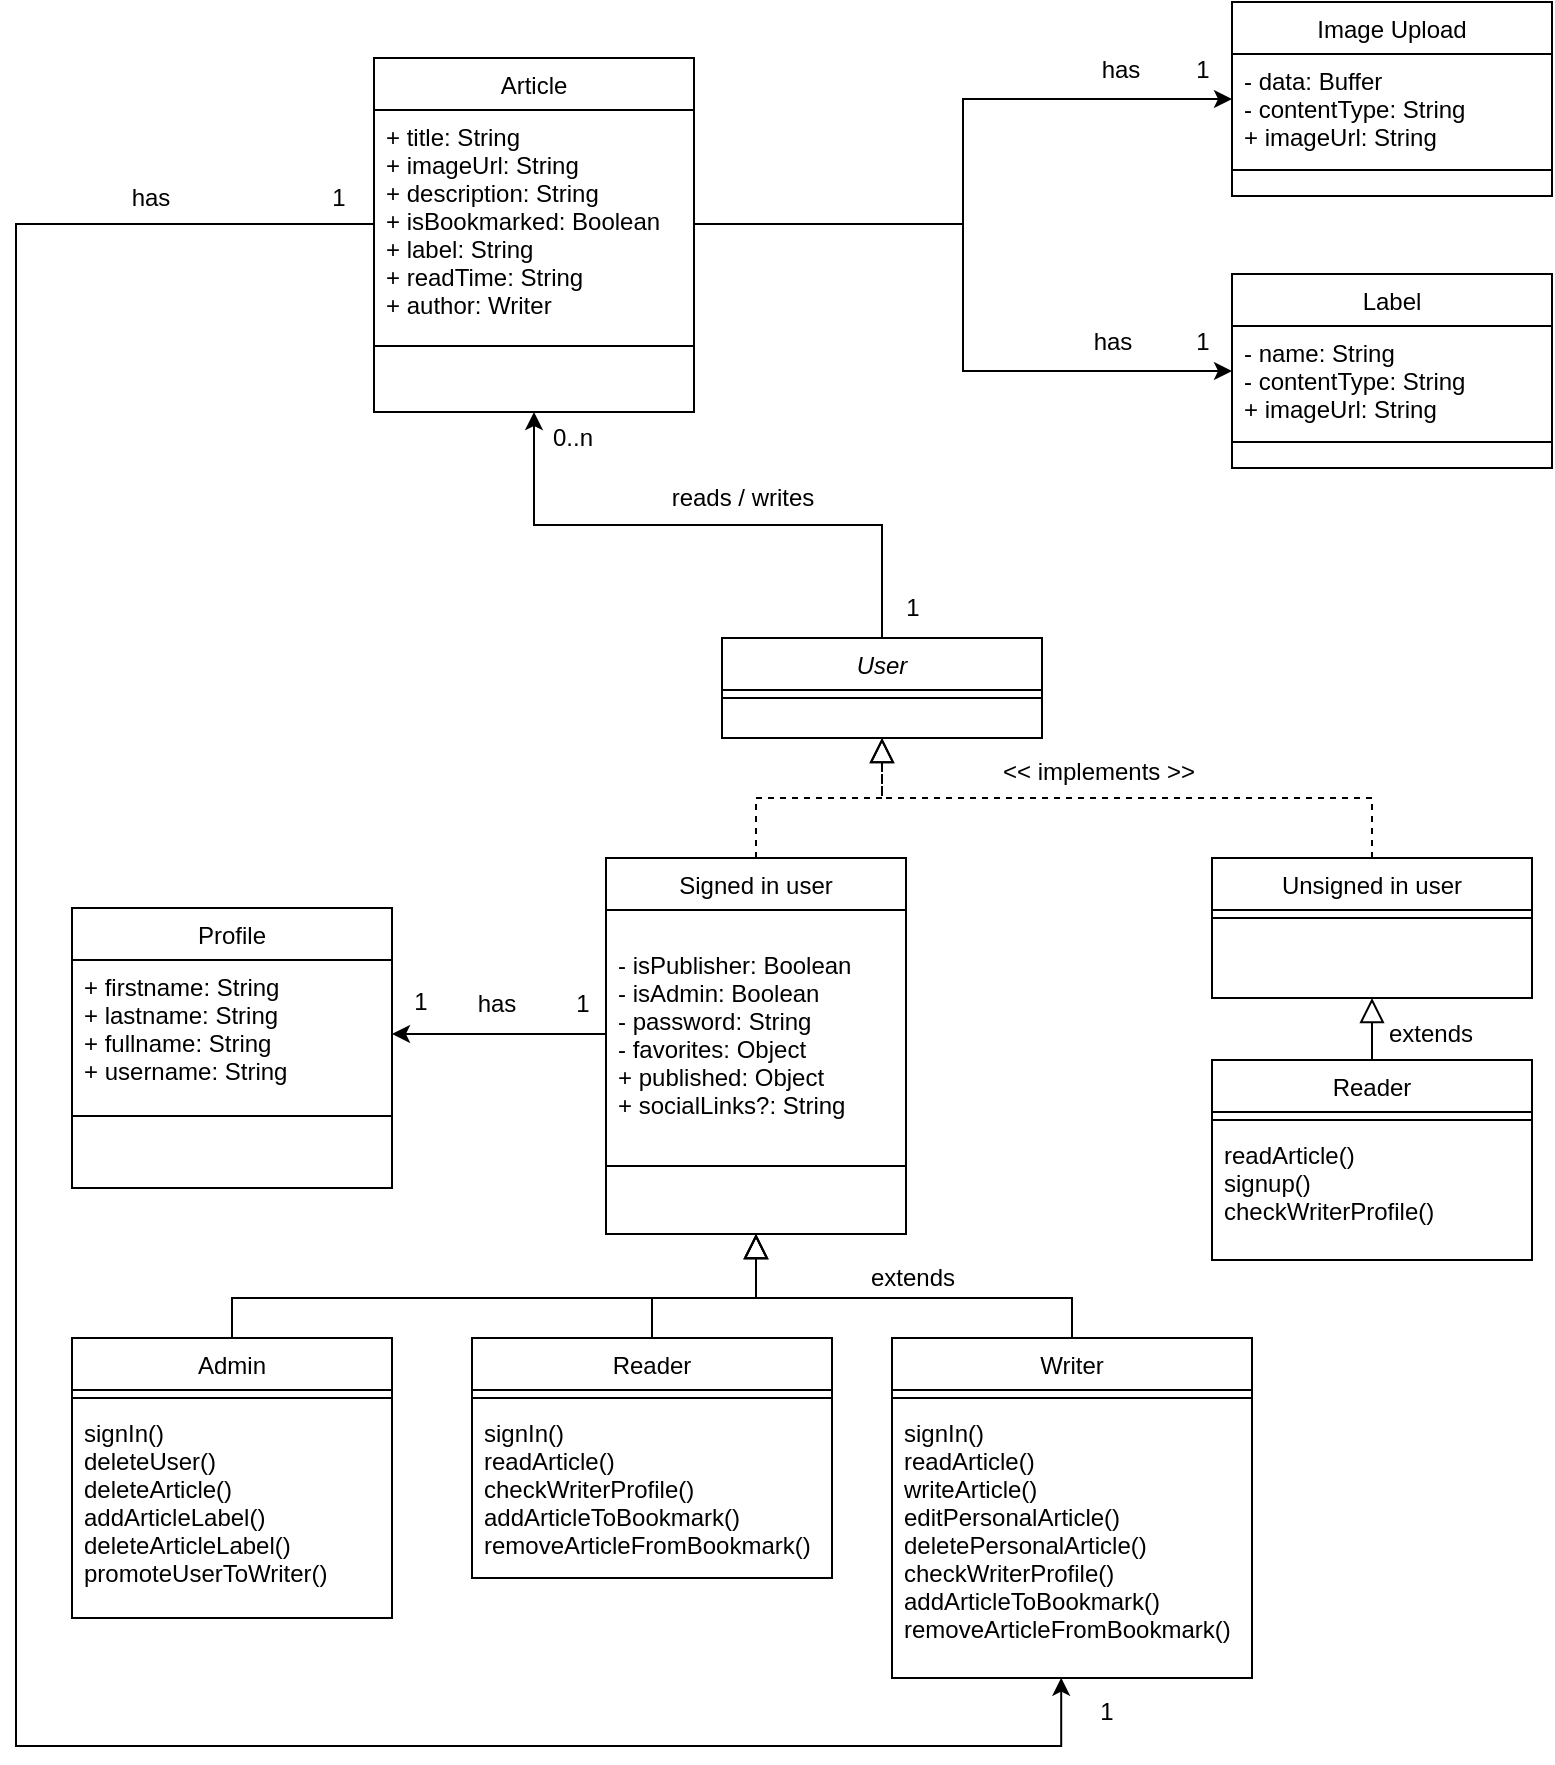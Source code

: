 <mxfile version="20.2.2" type="device"><diagram id="C5RBs43oDa-KdzZeNtuy" name="Page-1"><mxGraphModel dx="1096" dy="706" grid="0" gridSize="10" guides="1" tooltips="1" connect="1" arrows="1" fold="1" page="1" pageScale="1" pageWidth="827" pageHeight="1169" math="0" shadow="0"><root><mxCell id="WIyWlLk6GJQsqaUBKTNV-0"/><mxCell id="WIyWlLk6GJQsqaUBKTNV-1" parent="WIyWlLk6GJQsqaUBKTNV-0"/><mxCell id="kr0Aov9YBk_ui1ufe9T7-82" style="edgeStyle=orthogonalEdgeStyle;rounded=0;orthogonalLoop=1;jettySize=auto;html=1;exitX=0.5;exitY=0;exitDx=0;exitDy=0;entryX=0.5;entryY=1;entryDx=0;entryDy=0;" edge="1" parent="WIyWlLk6GJQsqaUBKTNV-1" source="zkfFHV4jXpPFQw0GAbJ--0" target="zkfFHV4jXpPFQw0GAbJ--17"><mxGeometry relative="1" as="geometry"/></mxCell><mxCell id="zkfFHV4jXpPFQw0GAbJ--0" value="User" style="swimlane;fontStyle=2;align=center;verticalAlign=top;childLayout=stackLayout;horizontal=1;startSize=26;horizontalStack=0;resizeParent=1;resizeLast=0;collapsible=1;marginBottom=0;rounded=0;shadow=0;strokeWidth=1;" parent="WIyWlLk6GJQsqaUBKTNV-1" vertex="1"><mxGeometry x="365" y="600" width="160" height="50" as="geometry"><mxRectangle x="230" y="140" width="160" height="26" as="alternateBounds"/></mxGeometry></mxCell><mxCell id="zkfFHV4jXpPFQw0GAbJ--4" value="" style="line;html=1;strokeWidth=1;align=left;verticalAlign=middle;spacingTop=-1;spacingLeft=3;spacingRight=3;rotatable=0;labelPosition=right;points=[];portConstraint=eastwest;" parent="zkfFHV4jXpPFQw0GAbJ--0" vertex="1"><mxGeometry y="26" width="160" height="8" as="geometry"/></mxCell><mxCell id="zkfFHV4jXpPFQw0GAbJ--6" value="Admin" style="swimlane;fontStyle=0;align=center;verticalAlign=top;childLayout=stackLayout;horizontal=1;startSize=26;horizontalStack=0;resizeParent=1;resizeLast=0;collapsible=1;marginBottom=0;rounded=0;shadow=0;strokeWidth=1;" parent="WIyWlLk6GJQsqaUBKTNV-1" vertex="1"><mxGeometry x="40" y="950" width="160" height="140" as="geometry"><mxRectangle x="130" y="380" width="160" height="26" as="alternateBounds"/></mxGeometry></mxCell><mxCell id="zkfFHV4jXpPFQw0GAbJ--9" value="" style="line;html=1;strokeWidth=1;align=left;verticalAlign=middle;spacingTop=-1;spacingLeft=3;spacingRight=3;rotatable=0;labelPosition=right;points=[];portConstraint=eastwest;" parent="zkfFHV4jXpPFQw0GAbJ--6" vertex="1"><mxGeometry y="26" width="160" height="8" as="geometry"/></mxCell><mxCell id="zkfFHV4jXpPFQw0GAbJ--11" value="signIn()&#10;deleteUser()&#10;deleteArticle()&#10;addArticleLabel()&#10;deleteArticleLabel()&#10;promoteUserToWriter()&#10;" style="text;align=left;verticalAlign=top;spacingLeft=4;spacingRight=4;overflow=hidden;rotatable=0;points=[[0,0.5],[1,0.5]];portConstraint=eastwest;" parent="zkfFHV4jXpPFQw0GAbJ--6" vertex="1"><mxGeometry y="34" width="160" height="106" as="geometry"/></mxCell><mxCell id="zkfFHV4jXpPFQw0GAbJ--13" value="Unsigned in user" style="swimlane;fontStyle=0;align=center;verticalAlign=top;childLayout=stackLayout;horizontal=1;startSize=26;horizontalStack=0;resizeParent=1;resizeLast=0;collapsible=1;marginBottom=0;rounded=0;shadow=0;strokeWidth=1;" parent="WIyWlLk6GJQsqaUBKTNV-1" vertex="1"><mxGeometry x="610" y="710" width="160" height="70" as="geometry"><mxRectangle x="340" y="380" width="170" height="26" as="alternateBounds"/></mxGeometry></mxCell><mxCell id="zkfFHV4jXpPFQw0GAbJ--15" value="" style="line;html=1;strokeWidth=1;align=left;verticalAlign=middle;spacingTop=-1;spacingLeft=3;spacingRight=3;rotatable=0;labelPosition=right;points=[];portConstraint=eastwest;" parent="zkfFHV4jXpPFQw0GAbJ--13" vertex="1"><mxGeometry y="26" width="160" height="8" as="geometry"/></mxCell><mxCell id="zkfFHV4jXpPFQw0GAbJ--16" value="" style="endArrow=block;endSize=10;endFill=0;shadow=0;strokeWidth=1;rounded=0;edgeStyle=elbowEdgeStyle;elbow=vertical;dashed=1;" parent="WIyWlLk6GJQsqaUBKTNV-1" source="zkfFHV4jXpPFQw0GAbJ--13" target="zkfFHV4jXpPFQw0GAbJ--0" edge="1"><mxGeometry width="160" relative="1" as="geometry"><mxPoint x="350" y="873" as="sourcePoint"/><mxPoint x="450" y="771" as="targetPoint"/></mxGeometry></mxCell><mxCell id="zkfFHV4jXpPFQw0GAbJ--17" value="Article" style="swimlane;fontStyle=0;align=center;verticalAlign=top;childLayout=stackLayout;horizontal=1;startSize=26;horizontalStack=0;resizeParent=1;resizeLast=0;collapsible=1;marginBottom=0;rounded=0;shadow=0;strokeWidth=1;" parent="WIyWlLk6GJQsqaUBKTNV-1" vertex="1"><mxGeometry x="191" y="310" width="160" height="177" as="geometry"><mxRectangle x="550" y="140" width="160" height="26" as="alternateBounds"/></mxGeometry></mxCell><mxCell id="zkfFHV4jXpPFQw0GAbJ--18" value="+ title: String&#10;+ imageUrl: String &#10;+ description: String&#10;+ isBookmarked: Boolean&#10;+ label: String &#10;+ readTime: String&#10;+ author: Writer" style="text;align=left;verticalAlign=top;spacingLeft=4;spacingRight=4;overflow=hidden;rotatable=0;points=[[0,0.5],[1,0.5]];portConstraint=eastwest;" parent="zkfFHV4jXpPFQw0GAbJ--17" vertex="1"><mxGeometry y="26" width="160" height="114" as="geometry"/></mxCell><mxCell id="zkfFHV4jXpPFQw0GAbJ--23" value="" style="line;html=1;strokeWidth=1;align=left;verticalAlign=middle;spacingTop=-1;spacingLeft=3;spacingRight=3;rotatable=0;labelPosition=right;points=[];portConstraint=eastwest;" parent="zkfFHV4jXpPFQw0GAbJ--17" vertex="1"><mxGeometry y="140" width="160" height="8" as="geometry"/></mxCell><mxCell id="kr0Aov9YBk_ui1ufe9T7-7" value="Signed in user" style="swimlane;fontStyle=0;align=center;verticalAlign=top;childLayout=stackLayout;horizontal=1;startSize=26;horizontalStack=0;resizeParent=1;resizeLast=0;collapsible=1;marginBottom=0;rounded=0;shadow=0;strokeWidth=1;" vertex="1" parent="WIyWlLk6GJQsqaUBKTNV-1"><mxGeometry x="307" y="710" width="150" height="188" as="geometry"><mxRectangle x="340" y="380" width="170" height="26" as="alternateBounds"/></mxGeometry></mxCell><mxCell id="kr0Aov9YBk_ui1ufe9T7-8" value="&#10;- isPublisher: Boolean&#10;- isAdmin: Boolean&#10;- password: String&#10;- favorites: Object&#10;+ published: Object&#10;+ socialLinks?: String" style="text;align=left;verticalAlign=top;spacingLeft=4;spacingRight=4;overflow=hidden;rotatable=0;points=[[0,0.5],[1,0.5]];portConstraint=eastwest;" vertex="1" parent="kr0Aov9YBk_ui1ufe9T7-7"><mxGeometry y="26" width="150" height="124" as="geometry"/></mxCell><mxCell id="kr0Aov9YBk_ui1ufe9T7-9" value="" style="line;html=1;strokeWidth=1;align=left;verticalAlign=middle;spacingTop=-1;spacingLeft=3;spacingRight=3;rotatable=0;labelPosition=right;points=[];portConstraint=eastwest;" vertex="1" parent="kr0Aov9YBk_ui1ufe9T7-7"><mxGeometry y="150" width="150" height="8" as="geometry"/></mxCell><mxCell id="kr0Aov9YBk_ui1ufe9T7-10" value="" style="endArrow=block;endSize=10;endFill=0;shadow=0;strokeWidth=1;rounded=0;edgeStyle=elbowEdgeStyle;elbow=vertical;exitX=0.5;exitY=0;exitDx=0;exitDy=0;entryX=0.5;entryY=1;entryDx=0;entryDy=0;dashed=1;" edge="1" parent="WIyWlLk6GJQsqaUBKTNV-1" source="kr0Aov9YBk_ui1ufe9T7-7" target="zkfFHV4jXpPFQw0GAbJ--0"><mxGeometry width="160" relative="1" as="geometry"><mxPoint x="554" y="876" as="sourcePoint"/><mxPoint x="700" y="740" as="targetPoint"/></mxGeometry></mxCell><mxCell id="kr0Aov9YBk_ui1ufe9T7-15" value="" style="endArrow=block;endSize=10;endFill=0;shadow=0;strokeWidth=1;rounded=0;edgeStyle=elbowEdgeStyle;elbow=vertical;exitX=0.5;exitY=0;exitDx=0;exitDy=0;entryX=0.5;entryY=1;entryDx=0;entryDy=0;" edge="1" parent="WIyWlLk6GJQsqaUBKTNV-1" source="zkfFHV4jXpPFQw0GAbJ--6" target="kr0Aov9YBk_ui1ufe9T7-7"><mxGeometry width="160" relative="1" as="geometry"><mxPoint x="271" y="920" as="sourcePoint"/><mxPoint x="425" y="960" as="targetPoint"/><Array as="points"><mxPoint x="340" y="930"/></Array></mxGeometry></mxCell><mxCell id="kr0Aov9YBk_ui1ufe9T7-16" value="Reader" style="swimlane;fontStyle=0;align=center;verticalAlign=top;childLayout=stackLayout;horizontal=1;startSize=26;horizontalStack=0;resizeParent=1;resizeLast=0;collapsible=1;marginBottom=0;rounded=0;shadow=0;strokeWidth=1;" vertex="1" parent="WIyWlLk6GJQsqaUBKTNV-1"><mxGeometry x="240" y="950" width="180" height="120" as="geometry"><mxRectangle x="130" y="380" width="160" height="26" as="alternateBounds"/></mxGeometry></mxCell><mxCell id="kr0Aov9YBk_ui1ufe9T7-17" value="" style="line;html=1;strokeWidth=1;align=left;verticalAlign=middle;spacingTop=-1;spacingLeft=3;spacingRight=3;rotatable=0;labelPosition=right;points=[];portConstraint=eastwest;" vertex="1" parent="kr0Aov9YBk_ui1ufe9T7-16"><mxGeometry y="26" width="180" height="8" as="geometry"/></mxCell><mxCell id="kr0Aov9YBk_ui1ufe9T7-18" value="signIn()&#10;readArticle()&#10;checkWriterProfile()&#10;addArticleToBookmark()&#10;removeArticleFromBookmark()&#10;" style="text;align=left;verticalAlign=top;spacingLeft=4;spacingRight=4;overflow=hidden;rotatable=0;points=[[0,0.5],[1,0.5]];portConstraint=eastwest;" vertex="1" parent="kr0Aov9YBk_ui1ufe9T7-16"><mxGeometry y="34" width="180" height="86" as="geometry"/></mxCell><mxCell id="kr0Aov9YBk_ui1ufe9T7-19" value="" style="endArrow=block;endSize=10;endFill=0;shadow=0;strokeWidth=1;rounded=0;edgeStyle=elbowEdgeStyle;elbow=vertical;exitX=0.5;exitY=0;exitDx=0;exitDy=0;entryX=0.5;entryY=1;entryDx=0;entryDy=0;" edge="1" parent="WIyWlLk6GJQsqaUBKTNV-1" source="kr0Aov9YBk_ui1ufe9T7-16" target="kr0Aov9YBk_ui1ufe9T7-7"><mxGeometry width="160" relative="1" as="geometry"><mxPoint x="451" y="920" as="sourcePoint"/><mxPoint x="560" y="920" as="targetPoint"/><Array as="points"><mxPoint x="420" y="930"/></Array></mxGeometry></mxCell><mxCell id="kr0Aov9YBk_ui1ufe9T7-20" value="Reader" style="swimlane;fontStyle=0;align=center;verticalAlign=top;childLayout=stackLayout;horizontal=1;startSize=26;horizontalStack=0;resizeParent=1;resizeLast=0;collapsible=1;marginBottom=0;rounded=0;shadow=0;strokeWidth=1;" vertex="1" parent="WIyWlLk6GJQsqaUBKTNV-1"><mxGeometry x="610" y="811" width="160" height="100" as="geometry"><mxRectangle x="130" y="380" width="160" height="26" as="alternateBounds"/></mxGeometry></mxCell><mxCell id="kr0Aov9YBk_ui1ufe9T7-21" value="" style="line;html=1;strokeWidth=1;align=left;verticalAlign=middle;spacingTop=-1;spacingLeft=3;spacingRight=3;rotatable=0;labelPosition=right;points=[];portConstraint=eastwest;" vertex="1" parent="kr0Aov9YBk_ui1ufe9T7-20"><mxGeometry y="26" width="160" height="8" as="geometry"/></mxCell><mxCell id="kr0Aov9YBk_ui1ufe9T7-22" value="readArticle()&#10;signup()&#10;checkWriterProfile()" style="text;align=left;verticalAlign=top;spacingLeft=4;spacingRight=4;overflow=hidden;rotatable=0;points=[[0,0.5],[1,0.5]];portConstraint=eastwest;" vertex="1" parent="kr0Aov9YBk_ui1ufe9T7-20"><mxGeometry y="34" width="160" height="66" as="geometry"/></mxCell><mxCell id="kr0Aov9YBk_ui1ufe9T7-23" value="" style="endArrow=block;endSize=10;endFill=0;shadow=0;strokeWidth=1;rounded=0;edgeStyle=elbowEdgeStyle;elbow=vertical;exitX=0.5;exitY=0;exitDx=0;exitDy=0;entryX=0.5;entryY=1;entryDx=0;entryDy=0;" edge="1" parent="WIyWlLk6GJQsqaUBKTNV-1" source="kr0Aov9YBk_ui1ufe9T7-20" target="zkfFHV4jXpPFQw0GAbJ--13"><mxGeometry width="160" relative="1" as="geometry"><mxPoint x="470" y="960" as="sourcePoint"/><mxPoint x="435" y="908" as="targetPoint"/><Array as="points"/></mxGeometry></mxCell><mxCell id="kr0Aov9YBk_ui1ufe9T7-24" value="Writer" style="swimlane;fontStyle=0;align=center;verticalAlign=top;childLayout=stackLayout;horizontal=1;startSize=26;horizontalStack=0;resizeParent=1;resizeLast=0;collapsible=1;marginBottom=0;rounded=0;shadow=0;strokeWidth=1;" vertex="1" parent="WIyWlLk6GJQsqaUBKTNV-1"><mxGeometry x="450" y="950" width="180" height="170" as="geometry"><mxRectangle x="130" y="380" width="160" height="26" as="alternateBounds"/></mxGeometry></mxCell><mxCell id="kr0Aov9YBk_ui1ufe9T7-25" value="" style="line;html=1;strokeWidth=1;align=left;verticalAlign=middle;spacingTop=-1;spacingLeft=3;spacingRight=3;rotatable=0;labelPosition=right;points=[];portConstraint=eastwest;" vertex="1" parent="kr0Aov9YBk_ui1ufe9T7-24"><mxGeometry y="26" width="180" height="8" as="geometry"/></mxCell><mxCell id="kr0Aov9YBk_ui1ufe9T7-26" value="signIn()&#10;readArticle()&#10;writeArticle()&#10;editPersonalArticle()&#10;deletePersonalArticle()&#10;checkWriterProfile()&#10;addArticleToBookmark()&#10;removeArticleFromBookmark()&#10;" style="text;align=left;verticalAlign=top;spacingLeft=4;spacingRight=4;overflow=hidden;rotatable=0;points=[[0,0.5],[1,0.5]];portConstraint=eastwest;" vertex="1" parent="kr0Aov9YBk_ui1ufe9T7-24"><mxGeometry y="34" width="180" height="136" as="geometry"/></mxCell><mxCell id="kr0Aov9YBk_ui1ufe9T7-27" value="" style="endArrow=block;endSize=10;endFill=0;shadow=0;strokeWidth=1;rounded=0;edgeStyle=elbowEdgeStyle;elbow=vertical;exitX=0.5;exitY=0;exitDx=0;exitDy=0;entryX=0.5;entryY=1;entryDx=0;entryDy=0;" edge="1" parent="WIyWlLk6GJQsqaUBKTNV-1" source="kr0Aov9YBk_ui1ufe9T7-24" target="kr0Aov9YBk_ui1ufe9T7-7"><mxGeometry width="160" relative="1" as="geometry"><mxPoint x="430" y="960" as="sourcePoint"/><mxPoint x="435" y="908" as="targetPoint"/><Array as="points"><mxPoint x="510" y="930"/></Array></mxGeometry></mxCell><mxCell id="kr0Aov9YBk_ui1ufe9T7-29" value="Profile" style="swimlane;fontStyle=0;align=center;verticalAlign=top;childLayout=stackLayout;horizontal=1;startSize=26;horizontalStack=0;resizeParent=1;resizeLast=0;collapsible=1;marginBottom=0;rounded=0;shadow=0;strokeWidth=1;" vertex="1" parent="WIyWlLk6GJQsqaUBKTNV-1"><mxGeometry x="40" y="735" width="160" height="140" as="geometry"><mxRectangle x="550" y="140" width="160" height="26" as="alternateBounds"/></mxGeometry></mxCell><mxCell id="kr0Aov9YBk_ui1ufe9T7-30" value="+ firstname: String&#10;+ lastname: String&#10;+ fullname: String&#10;+ username: String" style="text;align=left;verticalAlign=top;spacingLeft=4;spacingRight=4;overflow=hidden;rotatable=0;points=[[0,0.5],[1,0.5]];portConstraint=eastwest;fontStyle=0" vertex="1" parent="kr0Aov9YBk_ui1ufe9T7-29"><mxGeometry y="26" width="160" height="74" as="geometry"/></mxCell><mxCell id="kr0Aov9YBk_ui1ufe9T7-35" value="" style="line;html=1;strokeWidth=1;align=left;verticalAlign=middle;spacingTop=-1;spacingLeft=3;spacingRight=3;rotatable=0;labelPosition=right;points=[];portConstraint=eastwest;" vertex="1" parent="kr0Aov9YBk_ui1ufe9T7-29"><mxGeometry y="100" width="160" height="8" as="geometry"/></mxCell><mxCell id="kr0Aov9YBk_ui1ufe9T7-43" style="edgeStyle=orthogonalEdgeStyle;rounded=0;orthogonalLoop=1;jettySize=auto;html=1;entryX=1;entryY=0.5;entryDx=0;entryDy=0;" edge="1" parent="WIyWlLk6GJQsqaUBKTNV-1" source="kr0Aov9YBk_ui1ufe9T7-8" target="kr0Aov9YBk_ui1ufe9T7-30"><mxGeometry relative="1" as="geometry"/></mxCell><mxCell id="kr0Aov9YBk_ui1ufe9T7-44" value="has" style="text;html=1;align=center;verticalAlign=middle;resizable=0;points=[];autosize=1;strokeColor=none;fillColor=none;" vertex="1" parent="WIyWlLk6GJQsqaUBKTNV-1"><mxGeometry x="232" y="768" width="40" height="30" as="geometry"/></mxCell><mxCell id="kr0Aov9YBk_ui1ufe9T7-45" value="1" style="text;html=1;align=center;verticalAlign=middle;resizable=0;points=[];autosize=1;strokeColor=none;fillColor=none;" vertex="1" parent="WIyWlLk6GJQsqaUBKTNV-1"><mxGeometry x="199" y="767" width="30" height="30" as="geometry"/></mxCell><mxCell id="kr0Aov9YBk_ui1ufe9T7-46" value="1" style="text;html=1;align=center;verticalAlign=middle;resizable=0;points=[];autosize=1;strokeColor=none;fillColor=none;" vertex="1" parent="WIyWlLk6GJQsqaUBKTNV-1"><mxGeometry x="280" y="768" width="30" height="30" as="geometry"/></mxCell><mxCell id="kr0Aov9YBk_ui1ufe9T7-47" value="Image Upload" style="swimlane;fontStyle=0;align=center;verticalAlign=top;childLayout=stackLayout;horizontal=1;startSize=26;horizontalStack=0;resizeParent=1;resizeLast=0;collapsible=1;marginBottom=0;rounded=0;shadow=0;strokeWidth=1;" vertex="1" parent="WIyWlLk6GJQsqaUBKTNV-1"><mxGeometry x="620" y="282" width="160" height="97" as="geometry"><mxRectangle x="550" y="140" width="160" height="26" as="alternateBounds"/></mxGeometry></mxCell><mxCell id="kr0Aov9YBk_ui1ufe9T7-51" value="- data: Buffer&#10;- contentType: String&#10;+ imageUrl: String&#10;" style="text;align=left;verticalAlign=top;spacingLeft=4;spacingRight=4;overflow=hidden;rotatable=0;points=[[0,0.5],[1,0.5]];portConstraint=eastwest;rounded=0;shadow=0;html=0;" vertex="1" parent="kr0Aov9YBk_ui1ufe9T7-47"><mxGeometry y="26" width="160" height="54" as="geometry"/></mxCell><mxCell id="kr0Aov9YBk_ui1ufe9T7-53" value="" style="line;html=1;strokeWidth=1;align=left;verticalAlign=middle;spacingTop=-1;spacingLeft=3;spacingRight=3;rotatable=0;labelPosition=right;points=[];portConstraint=eastwest;" vertex="1" parent="kr0Aov9YBk_ui1ufe9T7-47"><mxGeometry y="80" width="160" height="8" as="geometry"/></mxCell><mxCell id="kr0Aov9YBk_ui1ufe9T7-56" style="edgeStyle=orthogonalEdgeStyle;rounded=0;orthogonalLoop=1;jettySize=auto;html=1;exitX=1;exitY=0.5;exitDx=0;exitDy=0;entryX=0;entryY=0.5;entryDx=0;entryDy=0;" edge="1" parent="WIyWlLk6GJQsqaUBKTNV-1" source="zkfFHV4jXpPFQw0GAbJ--18" target="kr0Aov9YBk_ui1ufe9T7-47"><mxGeometry relative="1" as="geometry"><mxPoint x="762" y="368.5" as="sourcePoint"/></mxGeometry></mxCell><mxCell id="kr0Aov9YBk_ui1ufe9T7-57" value="extends" style="text;html=1;align=center;verticalAlign=middle;resizable=0;points=[];autosize=1;strokeColor=none;fillColor=none;" vertex="1" parent="WIyWlLk6GJQsqaUBKTNV-1"><mxGeometry x="425" y="905" width="70" height="30" as="geometry"/></mxCell><mxCell id="kr0Aov9YBk_ui1ufe9T7-58" value="has" style="text;html=1;align=center;verticalAlign=middle;resizable=0;points=[];autosize=1;strokeColor=none;fillColor=none;" vertex="1" parent="WIyWlLk6GJQsqaUBKTNV-1"><mxGeometry x="544" y="300.5" width="40" height="30" as="geometry"/></mxCell><mxCell id="kr0Aov9YBk_ui1ufe9T7-59" value="1" style="text;html=1;align=center;verticalAlign=middle;resizable=0;points=[];autosize=1;strokeColor=none;fillColor=none;" vertex="1" parent="WIyWlLk6GJQsqaUBKTNV-1"><mxGeometry x="590" y="300.5" width="30" height="30" as="geometry"/></mxCell><mxCell id="kr0Aov9YBk_ui1ufe9T7-62" value="Label" style="swimlane;fontStyle=0;align=center;verticalAlign=top;childLayout=stackLayout;horizontal=1;startSize=26;horizontalStack=0;resizeParent=1;resizeLast=0;collapsible=1;marginBottom=0;rounded=0;shadow=0;strokeWidth=1;" vertex="1" parent="WIyWlLk6GJQsqaUBKTNV-1"><mxGeometry x="620" y="418" width="160" height="97" as="geometry"><mxRectangle x="550" y="140" width="160" height="26" as="alternateBounds"/></mxGeometry></mxCell><mxCell id="kr0Aov9YBk_ui1ufe9T7-63" value="- name: String&#10;- contentType: String&#10;+ imageUrl: String&#10;" style="text;align=left;verticalAlign=top;spacingLeft=4;spacingRight=4;overflow=hidden;rotatable=0;points=[[0,0.5],[1,0.5]];portConstraint=eastwest;rounded=0;shadow=0;html=0;" vertex="1" parent="kr0Aov9YBk_ui1ufe9T7-62"><mxGeometry y="26" width="160" height="54" as="geometry"/></mxCell><mxCell id="kr0Aov9YBk_ui1ufe9T7-64" value="" style="line;html=1;strokeWidth=1;align=left;verticalAlign=middle;spacingTop=-1;spacingLeft=3;spacingRight=3;rotatable=0;labelPosition=right;points=[];portConstraint=eastwest;" vertex="1" parent="kr0Aov9YBk_ui1ufe9T7-62"><mxGeometry y="80" width="160" height="8" as="geometry"/></mxCell><mxCell id="kr0Aov9YBk_ui1ufe9T7-65" style="edgeStyle=orthogonalEdgeStyle;rounded=0;orthogonalLoop=1;jettySize=auto;html=1;exitX=1;exitY=0.5;exitDx=0;exitDy=0;entryX=0;entryY=0.5;entryDx=0;entryDy=0;" edge="1" parent="WIyWlLk6GJQsqaUBKTNV-1" source="zkfFHV4jXpPFQw0GAbJ--18" target="kr0Aov9YBk_ui1ufe9T7-62"><mxGeometry relative="1" as="geometry"><mxPoint x="762" y="504.5" as="sourcePoint"/></mxGeometry></mxCell><mxCell id="kr0Aov9YBk_ui1ufe9T7-67" value="has" style="text;html=1;align=center;verticalAlign=middle;resizable=0;points=[];autosize=1;strokeColor=none;fillColor=none;" vertex="1" parent="WIyWlLk6GJQsqaUBKTNV-1"><mxGeometry x="540" y="436.5" width="40" height="30" as="geometry"/></mxCell><mxCell id="kr0Aov9YBk_ui1ufe9T7-68" value="1" style="text;html=1;align=center;verticalAlign=middle;resizable=0;points=[];autosize=1;strokeColor=none;fillColor=none;" vertex="1" parent="WIyWlLk6GJQsqaUBKTNV-1"><mxGeometry x="445" y="570" width="30" height="30" as="geometry"/></mxCell><mxCell id="kr0Aov9YBk_ui1ufe9T7-69" value="1" style="text;html=1;align=center;verticalAlign=middle;resizable=0;points=[];autosize=1;strokeColor=none;fillColor=none;" vertex="1" parent="WIyWlLk6GJQsqaUBKTNV-1"><mxGeometry x="590" y="436.5" width="30" height="30" as="geometry"/></mxCell><mxCell id="kr0Aov9YBk_ui1ufe9T7-83" value="reads / writes" style="text;html=1;align=center;verticalAlign=middle;resizable=0;points=[];autosize=1;strokeColor=none;fillColor=none;" vertex="1" parent="WIyWlLk6GJQsqaUBKTNV-1"><mxGeometry x="330" y="515" width="90" height="30" as="geometry"/></mxCell><mxCell id="kr0Aov9YBk_ui1ufe9T7-84" value="0..n" style="text;html=1;align=center;verticalAlign=middle;resizable=0;points=[];autosize=1;strokeColor=none;fillColor=none;" vertex="1" parent="WIyWlLk6GJQsqaUBKTNV-1"><mxGeometry x="270" y="485" width="40" height="30" as="geometry"/></mxCell><mxCell id="kr0Aov9YBk_ui1ufe9T7-85" value="extends" style="text;html=1;align=center;verticalAlign=middle;resizable=0;points=[];autosize=1;strokeColor=none;fillColor=none;" vertex="1" parent="WIyWlLk6GJQsqaUBKTNV-1"><mxGeometry x="684" y="783" width="70" height="30" as="geometry"/></mxCell><mxCell id="kr0Aov9YBk_ui1ufe9T7-86" value="&amp;lt;&amp;lt; implements &amp;gt;&amp;gt;" style="text;html=1;align=center;verticalAlign=middle;resizable=0;points=[];autosize=1;strokeColor=none;fillColor=none;" vertex="1" parent="WIyWlLk6GJQsqaUBKTNV-1"><mxGeometry x="496" y="654" width="114" height="26" as="geometry"/></mxCell><mxCell id="kr0Aov9YBk_ui1ufe9T7-87" style="edgeStyle=orthogonalEdgeStyle;rounded=0;orthogonalLoop=1;jettySize=auto;html=1;exitX=0;exitY=0.5;exitDx=0;exitDy=0;entryX=0.47;entryY=0.999;entryDx=0;entryDy=0;entryPerimeter=0;" edge="1" parent="WIyWlLk6GJQsqaUBKTNV-1" source="zkfFHV4jXpPFQw0GAbJ--18" target="kr0Aov9YBk_ui1ufe9T7-26"><mxGeometry relative="1" as="geometry"><Array as="points"><mxPoint x="12" y="393"/><mxPoint x="12" y="1154"/><mxPoint x="535" y="1154"/></Array></mxGeometry></mxCell><mxCell id="kr0Aov9YBk_ui1ufe9T7-88" value="has" style="text;html=1;align=center;verticalAlign=middle;resizable=0;points=[];autosize=1;strokeColor=none;fillColor=none;" vertex="1" parent="WIyWlLk6GJQsqaUBKTNV-1"><mxGeometry x="60" y="367" width="37" height="26" as="geometry"/></mxCell><mxCell id="kr0Aov9YBk_ui1ufe9T7-89" value="1" style="text;html=1;align=center;verticalAlign=middle;resizable=0;points=[];autosize=1;strokeColor=none;fillColor=none;" vertex="1" parent="WIyWlLk6GJQsqaUBKTNV-1"><mxGeometry x="160" y="367" width="25" height="26" as="geometry"/></mxCell><mxCell id="kr0Aov9YBk_ui1ufe9T7-90" value="1" style="text;html=1;align=center;verticalAlign=middle;resizable=0;points=[];autosize=1;strokeColor=none;fillColor=none;" vertex="1" parent="WIyWlLk6GJQsqaUBKTNV-1"><mxGeometry x="544" y="1124" width="25" height="26" as="geometry"/></mxCell></root></mxGraphModel></diagram></mxfile>